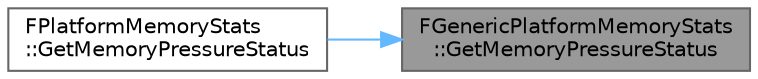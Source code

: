 digraph "FGenericPlatformMemoryStats::GetMemoryPressureStatus"
{
 // INTERACTIVE_SVG=YES
 // LATEX_PDF_SIZE
  bgcolor="transparent";
  edge [fontname=Helvetica,fontsize=10,labelfontname=Helvetica,labelfontsize=10];
  node [fontname=Helvetica,fontsize=10,shape=box,height=0.2,width=0.4];
  rankdir="RL";
  Node1 [id="Node000001",label="FGenericPlatformMemoryStats\l::GetMemoryPressureStatus",height=0.2,width=0.4,color="gray40", fillcolor="grey60", style="filled", fontcolor="black",tooltip=" "];
  Node1 -> Node2 [id="edge1_Node000001_Node000002",dir="back",color="steelblue1",style="solid",tooltip=" "];
  Node2 [id="Node000002",label="FPlatformMemoryStats\l::GetMemoryPressureStatus",height=0.2,width=0.4,color="grey40", fillcolor="white", style="filled",URL="$d8/d8a/structFPlatformMemoryStats.html#a67f740aa501cb6e9e57db17684eaaa6d",tooltip=" "];
}
